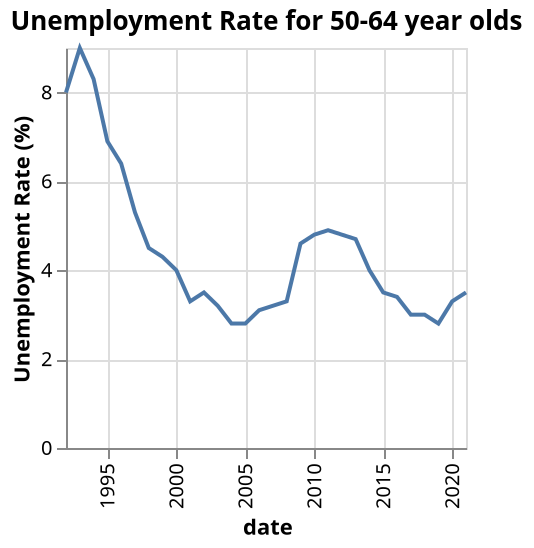 {
  "$schema": "https://vega.github.io/schema/vega-lite/v5.json",
  "title": {
    "text": "Unemployment Rate for 50-64 year olds",
    "subtitleFontStyle": "italic",
    "subtitleFontSize": 10,
    "anchor": "start",
    "color": "black"
  },
  "description": "A simple bar chart with embedded data.",
  "data": {
    "values": [
      {
        "date": "1992",
        "label": "1992",
        "month": "",
        "quarter": "",
        "sourceDataset": "LMS",
        "updateDate": "2015-10-13T23:00:00.000Z",
        "value": "8.0",
        "year": "1992"
      },
      {
        "date": "1993",
        "label": "1993",
        "month": "",
        "quarter": "",
        "sourceDataset": "LMS",
        "updateDate": "2015-10-13T23:00:00.000Z",
        "value": "9.0",
        "year": "1993"
      },
      {
        "date": "1994",
        "label": "1994",
        "month": "",
        "quarter": "",
        "sourceDataset": "LMS",
        "updateDate": "2015-10-13T23:00:00.000Z",
        "value": "8.3",
        "year": "1994"
      },
      {
        "date": "1995",
        "label": "1995",
        "month": "",
        "quarter": "",
        "sourceDataset": "LMS",
        "updateDate": "2015-10-13T23:00:00.000Z",
        "value": "6.9",
        "year": "1995"
      },
      {
        "date": "1996",
        "label": "1996",
        "month": "",
        "quarter": "",
        "sourceDataset": "LMS",
        "updateDate": "2015-10-13T23:00:00.000Z",
        "value": "6.4",
        "year": "1996"
      },
      {
        "date": "1997",
        "label": "1997",
        "month": "",
        "quarter": "",
        "sourceDataset": "LMS",
        "updateDate": "2015-10-13T23:00:00.000Z",
        "value": "5.3",
        "year": "1997"
      },
      {
        "date": "1998",
        "label": "1998",
        "month": "",
        "quarter": "",
        "sourceDataset": "LMS",
        "updateDate": "2015-10-13T23:00:00.000Z",
        "value": "4.5",
        "year": "1998"
      },
      {
        "date": "1999",
        "label": "1999",
        "month": "",
        "quarter": "",
        "sourceDataset": "LMS",
        "updateDate": "2015-10-13T23:00:00.000Z",
        "value": "4.3",
        "year": "1999"
      },
      {
        "date": "2000",
        "label": "2000",
        "month": "",
        "quarter": "",
        "sourceDataset": "LMS",
        "updateDate": "2015-10-13T23:00:00.000Z",
        "value": "4.0",
        "year": "2000"
      },
      {
        "date": "2001",
        "label": "2001",
        "month": "",
        "quarter": "",
        "sourceDataset": "LMS",
        "updateDate": "2015-10-13T23:00:00.000Z",
        "value": "3.3",
        "year": "2001"
      },
      {
        "date": "2002",
        "label": "2002",
        "month": "",
        "quarter": "",
        "sourceDataset": "LMS",
        "updateDate": "2015-10-13T23:00:00.000Z",
        "value": "3.5",
        "year": "2002"
      },
      {
        "date": "2003",
        "label": "2003",
        "month": "",
        "quarter": "",
        "sourceDataset": "LMS",
        "updateDate": "2015-10-13T23:00:00.000Z",
        "value": "3.2",
        "year": "2003"
      },
      {
        "date": "2004",
        "label": "2004",
        "month": "",
        "quarter": "",
        "sourceDataset": "LMS",
        "updateDate": "2015-10-13T23:00:00.000Z",
        "value": "2.8",
        "year": "2004"
      },
      {
        "date": "2005",
        "label": "2005",
        "month": "",
        "quarter": "",
        "sourceDataset": "LMS",
        "updateDate": "2015-10-13T23:00:00.000Z",
        "value": "2.8",
        "year": "2005"
      },
      {
        "date": "2006",
        "label": "2006",
        "month": "",
        "quarter": "",
        "sourceDataset": "LMS",
        "updateDate": "2015-10-13T23:00:00.000Z",
        "value": "3.1",
        "year": "2006"
      },
      {
        "date": "2007",
        "label": "2007",
        "month": "",
        "quarter": "",
        "sourceDataset": "LMS",
        "updateDate": "2015-10-13T23:00:00.000Z",
        "value": "3.2",
        "year": "2007"
      },
      {
        "date": "2008",
        "label": "2008",
        "month": "",
        "quarter": "",
        "sourceDataset": "LMS",
        "updateDate": "2015-10-13T23:00:00.000Z",
        "value": "3.3",
        "year": "2008"
      },
      {
        "date": "2009",
        "label": "2009",
        "month": "",
        "quarter": "",
        "sourceDataset": "LMS",
        "updateDate": "2015-10-13T23:00:00.000Z",
        "value": "4.6",
        "year": "2009"
      },
      {
        "date": "2010",
        "label": "2010",
        "month": "",
        "quarter": "",
        "sourceDataset": "LMS",
        "updateDate": "2015-10-13T23:00:00.000Z",
        "value": "4.8",
        "year": "2010"
      },
      {
        "date": "2011",
        "label": "2011",
        "month": "",
        "quarter": "",
        "sourceDataset": "LMS",
        "updateDate": "2019-02-19T00:00:00.000Z",
        "value": "4.9",
        "year": "2011"
      },
      {
        "date": "2012",
        "label": "2012",
        "month": "",
        "quarter": "",
        "sourceDataset": "LMS",
        "updateDate": "2015-10-13T23:00:00.000Z",
        "value": "4.8",
        "year": "2012"
      },
      {
        "date": "2013",
        "label": "2013",
        "month": "",
        "quarter": "",
        "sourceDataset": "LMS",
        "updateDate": "2019-02-19T00:00:00.000Z",
        "value": "4.7",
        "year": "2013"
      },
      {
        "date": "2014",
        "label": "2014",
        "month": "",
        "quarter": "",
        "sourceDataset": "LMS",
        "updateDate": "2015-10-13T23:00:00.000Z",
        "value": "4.0",
        "year": "2014"
      },
      {
        "date": "2015",
        "label": "2015",
        "month": "",
        "quarter": "",
        "sourceDataset": "LMS",
        "updateDate": "2016-03-16T09:30:00.000Z",
        "value": "3.5",
        "year": "2015"
      },
      {
        "date": "2016",
        "label": "2016",
        "month": "",
        "quarter": "",
        "sourceDataset": "LMS",
        "updateDate": "2017-02-15T00:00:00.000Z",
        "value": "3.4",
        "year": "2016"
      },
      {
        "date": "2017",
        "label": "2017",
        "month": "",
        "quarter": "",
        "sourceDataset": "LMS",
        "updateDate": "2019-02-19T00:00:00.000Z",
        "value": "3.0",
        "year": "2017"
      },
      {
        "date": "2018",
        "label": "2018",
        "month": "",
        "quarter": "",
        "sourceDataset": "LMS",
        "updateDate": "2019-02-19T00:00:00.000Z",
        "value": "3.0",
        "year": "2018"
      },
      {
        "date": "2019",
        "label": "2019",
        "month": "",
        "quarter": "",
        "sourceDataset": "LMS",
        "updateDate": "2020-02-18T00:00:00.000Z",
        "value": "2.8",
        "year": "2019"
      },
      {
        "date": "2020",
        "label": "2020",
        "month": "",
        "quarter": "",
        "sourceDataset": "LMS",
        "updateDate": "2021-02-23T00:00:00.000Z",
        "value": "3.3",
        "year": "2020"
      },
      {
        "date": "2021",
        "label": "2021",
        "month": "",
        "quarter": "",
        "sourceDataset": "LMS",
        "updateDate": "2022-02-15T00:00:00.000Z",
        "value": "3.5",
        "year": "2021"
      }
    ]
  },
  "mark": "line",
  "encoding": {
    "x": {
      "field": "date",
      "type": "temporal",
      "axis": {
        "labelAngle": -90
      }
    },
    "y": {
      "field": "value",
      "type": "quantitative",
      "title": "Unemployment Rate (%)"
    }
  }
}